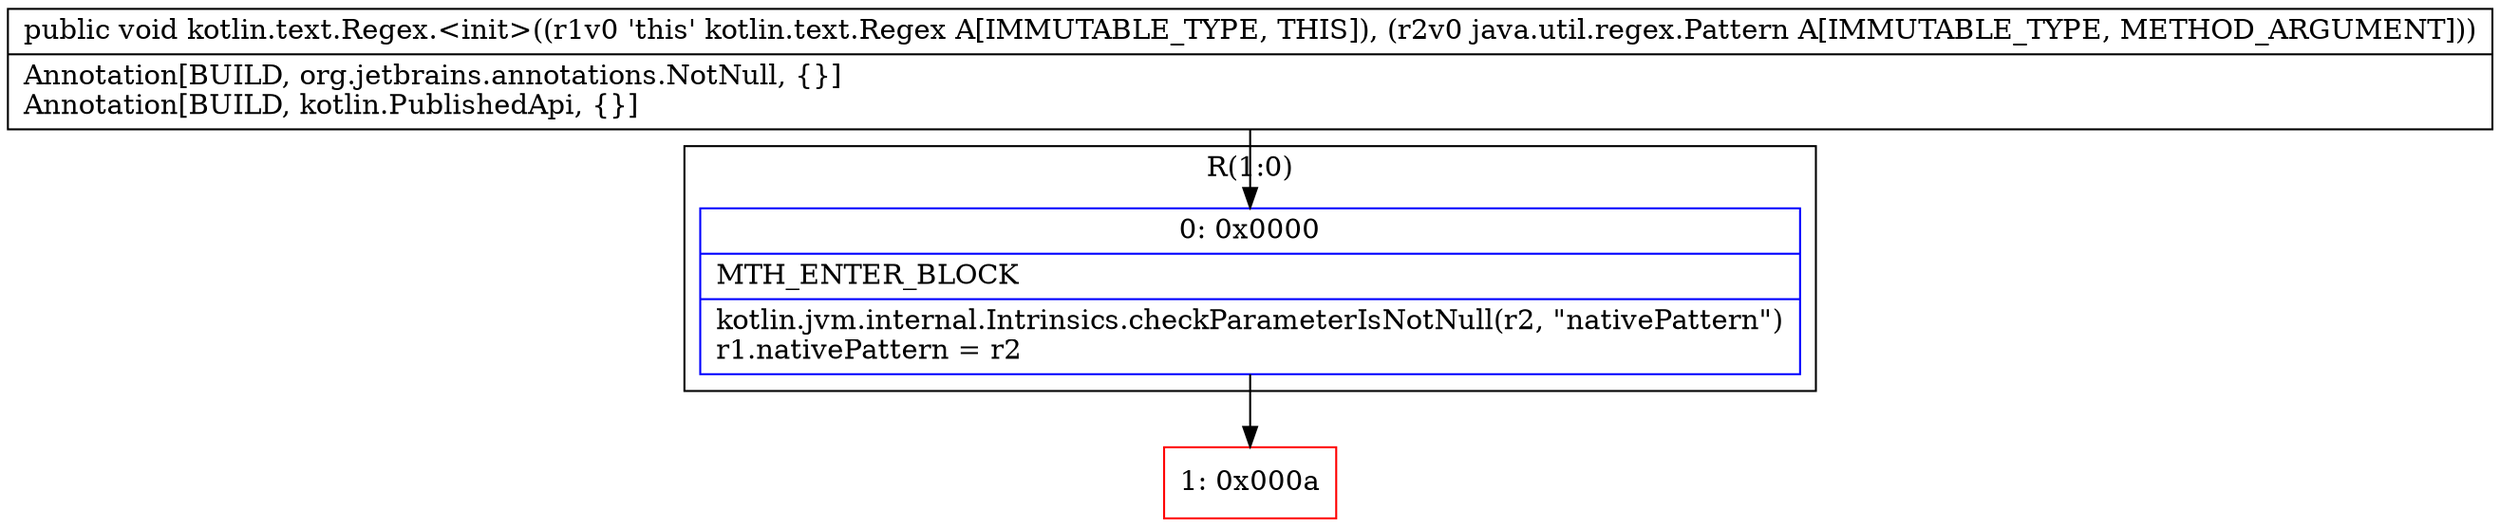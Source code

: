 digraph "CFG forkotlin.text.Regex.\<init\>(Ljava\/util\/regex\/Pattern;)V" {
subgraph cluster_Region_144528069 {
label = "R(1:0)";
node [shape=record,color=blue];
Node_0 [shape=record,label="{0\:\ 0x0000|MTH_ENTER_BLOCK\l|kotlin.jvm.internal.Intrinsics.checkParameterIsNotNull(r2, \"nativePattern\")\lr1.nativePattern = r2\l}"];
}
Node_1 [shape=record,color=red,label="{1\:\ 0x000a}"];
MethodNode[shape=record,label="{public void kotlin.text.Regex.\<init\>((r1v0 'this' kotlin.text.Regex A[IMMUTABLE_TYPE, THIS]), (r2v0 java.util.regex.Pattern A[IMMUTABLE_TYPE, METHOD_ARGUMENT]))  | Annotation[BUILD, org.jetbrains.annotations.NotNull, \{\}]\lAnnotation[BUILD, kotlin.PublishedApi, \{\}]\l}"];
MethodNode -> Node_0;
Node_0 -> Node_1;
}

